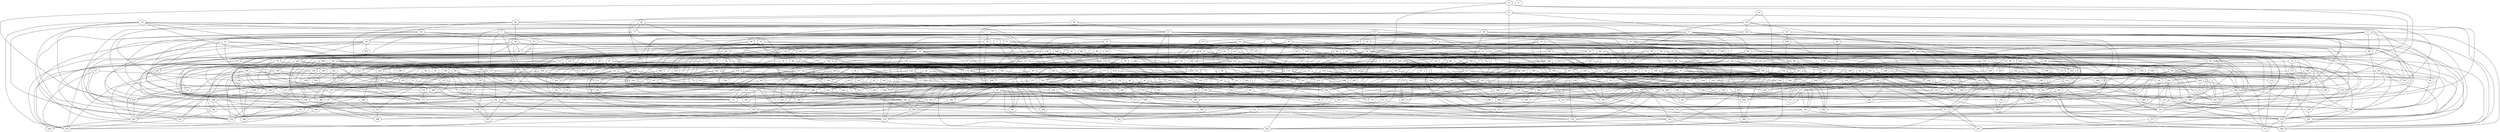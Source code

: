 strict graph "gnp_random_graph(400,0.015)" {
0;
1;
2;
3;
4;
5;
6;
7;
8;
9;
10;
11;
12;
13;
14;
15;
16;
17;
18;
19;
20;
21;
22;
23;
24;
25;
26;
27;
28;
29;
30;
31;
32;
33;
34;
35;
36;
37;
38;
39;
40;
41;
42;
43;
44;
45;
46;
47;
48;
49;
50;
51;
52;
53;
54;
55;
56;
57;
58;
59;
60;
61;
62;
63;
64;
65;
66;
67;
68;
69;
70;
71;
72;
73;
74;
75;
76;
77;
78;
79;
80;
81;
82;
83;
84;
85;
86;
87;
88;
89;
90;
91;
92;
93;
94;
95;
96;
97;
98;
99;
100;
101;
102;
103;
104;
105;
106;
107;
108;
109;
110;
111;
112;
113;
114;
115;
116;
117;
118;
119;
120;
121;
122;
123;
124;
125;
126;
127;
128;
129;
130;
131;
132;
133;
134;
135;
136;
137;
138;
139;
140;
141;
142;
143;
144;
145;
146;
147;
148;
149;
150;
151;
152;
153;
154;
155;
156;
157;
158;
159;
160;
161;
162;
163;
164;
165;
166;
167;
168;
169;
170;
171;
172;
173;
174;
175;
176;
177;
178;
179;
180;
181;
182;
183;
184;
185;
186;
187;
188;
189;
190;
191;
192;
193;
194;
195;
196;
197;
198;
199;
200;
201;
202;
203;
204;
205;
206;
207;
208;
209;
210;
211;
212;
213;
214;
215;
216;
217;
218;
219;
220;
221;
222;
223;
224;
225;
226;
227;
228;
229;
230;
231;
232;
233;
234;
235;
236;
237;
238;
239;
240;
241;
242;
243;
244;
245;
246;
247;
248;
249;
250;
251;
252;
253;
254;
255;
256;
257;
258;
259;
260;
261;
262;
263;
264;
265;
266;
267;
268;
269;
270;
271;
272;
273;
274;
275;
276;
277;
278;
279;
280;
281;
282;
283;
284;
285;
286;
287;
288;
289;
290;
291;
292;
293;
294;
295;
296;
297;
298;
299;
300;
301;
302;
303;
304;
305;
306;
307;
308;
309;
310;
311;
312;
313;
314;
315;
316;
317;
318;
319;
320;
321;
322;
323;
324;
325;
326;
327;
328;
329;
330;
331;
332;
333;
334;
335;
336;
337;
338;
339;
340;
341;
342;
343;
344;
345;
346;
347;
348;
349;
350;
351;
352;
353;
354;
355;
356;
357;
358;
359;
360;
361;
362;
363;
364;
365;
366;
367;
368;
369;
370;
371;
372;
373;
374;
375;
376;
377;
378;
379;
380;
381;
382;
383;
384;
385;
386;
387;
388;
389;
390;
391;
392;
393;
394;
395;
396;
397;
398;
399;
0 -- 217  [is_available=True, prob="0.967030061882"];
0 -- 2  [is_available=True, prob="0.0803613013026"];
0 -- 282  [is_available=True, prob="0.79166725229"];
0 -- 86  [is_available=True, prob="1.0"];
1 -- 130  [is_available=True, prob="0.595012661537"];
1 -- 36  [is_available=True, prob="0.053508292487"];
1 -- 298  [is_available=True, prob="0.0903400137528"];
1 -- 75  [is_available=True, prob="0.161356289784"];
1 -- 332  [is_available=True, prob="1.0"];
1 -- 47  [is_available=True, prob="0.33714622471"];
1 -- 338  [is_available=True, prob="0.519293531534"];
1 -- 19  [is_available=True, prob="0.731380607862"];
2 -- 264  [is_available=True, prob="0.392605121445"];
2 -- 297  [is_available=True, prob="1.0"];
2 -- 268  [is_available=True, prob="0.0162882339223"];
2 -- 368  [is_available=True, prob="0.138907581662"];
2 -- 343  [is_available=True, prob="0.355478777332"];
2 -- 280  [is_available=True, prob="0.282178167384"];
2 -- 187  [is_available=True, prob="0.019939247821"];
3 -- 208  [is_available=True, prob="1.0"];
3 -- 276  [is_available=True, prob="0.437952287376"];
3 -- 52  [is_available=True, prob="0.612445625426"];
3 -- 30  [is_available=True, prob="0.302996824281"];
3 -- 375  [is_available=True, prob="0.0500805850508"];
4 -- 37  [is_available=True, prob="0.334946992791"];
4 -- 360  [is_available=True, prob="0.23629210498"];
4 -- 137  [is_available=True, prob="0.933432244473"];
4 -- 365  [is_available=True, prob="1.0"];
4 -- 86  [is_available=True, prob="0.492179590533"];
4 -- 188  [is_available=True, prob="1.0"];
4 -- 351  [is_available=True, prob="1.0"];
5 -- 368  [is_available=True, prob="0.726133899603"];
5 -- 117  [is_available=True, prob="0.236990791919"];
5 -- 246  [is_available=True, prob="1.0"];
5 -- 221  [is_available=True, prob="0.860789800314"];
7 -- 267  [is_available=True, prob="0.584594081515"];
7 -- 139  [is_available=True, prob="0.954866689554"];
7 -- 132  [is_available=True, prob="0.963190225639"];
7 -- 133  [is_available=True, prob="1.0"];
7 -- 310  [is_available=True, prob="1.0"];
8 -- 321  [is_available=True, prob="1.0"];
8 -- 329  [is_available=True, prob="0.403137677831"];
8 -- 364  [is_available=True, prob="0.249216622506"];
8 -- 205  [is_available=True, prob="0.641481803174"];
8 -- 174  [is_available=True, prob="0.855827822582"];
8 -- 374  [is_available=True, prob="0.949105009892"];
8 -- 380  [is_available=True, prob="1.0"];
8 -- 220  [is_available=True, prob="0.476778298588"];
8 -- 317  [is_available=True, prob="0.0479487857932"];
9 -- 290  [is_available=True, prob="1.0"];
9 -- 105  [is_available=True, prob="0.561422740132"];
9 -- 394  [is_available=True, prob="0.515144797138"];
9 -- 396  [is_available=True, prob="0.541411305115"];
9 -- 143  [is_available=True, prob="0.562775948161"];
9 -- 274  [is_available=True, prob="1.0"];
9 -- 309  [is_available=True, prob="0.12045577802"];
9 -- 280  [is_available=True, prob="0.918757113725"];
10 -- 56  [is_available=True, prob="1.0"];
10 -- 264  [is_available=True, prob="0.118352360648"];
10 -- 363  [is_available=True, prob="0.138813949552"];
10 -- 141  [is_available=True, prob="0.274233283217"];
10 -- 375  [is_available=True, prob="0.300186747811"];
11 -- 323  [is_available=True, prob="0.70484317501"];
11 -- 198  [is_available=True, prob="0.736178801108"];
11 -- 74  [is_available=True, prob="0.281229786285"];
11 -- 399  [is_available=True, prob="0.6201987281"];
11 -- 387  [is_available=True, prob="1.0"];
11 -- 89  [is_available=True, prob="0.117088202396"];
12 -- 128  [is_available=True, prob="0.497225729062"];
12 -- 368  [is_available=True, prob="1.0"];
12 -- 282  [is_available=True, prob="0.348618159886"];
12 -- 27  [is_available=True, prob="0.250493607305"];
12 -- 298  [is_available=True, prob="0.170575012316"];
13 -- 226  [is_available=True, prob="0.798250404966"];
13 -- 264  [is_available=True, prob="0.155443637103"];
13 -- 138  [is_available=True, prob="0.503022130458"];
13 -- 290  [is_available=True, prob="0.677452783891"];
13 -- 20  [is_available=True, prob="0.728184479956"];
13 -- 282  [is_available=True, prob="0.39892363818"];
13 -- 59  [is_available=True, prob="0.183760531594"];
13 -- 156  [is_available=True, prob="1.0"];
13 -- 394  [is_available=True, prob="0.618127695848"];
13 -- 94  [is_available=True, prob="0.54657513567"];
14 -- 281  [is_available=True, prob="0.415858910704"];
14 -- 171  [is_available=True, prob="1.0"];
14 -- 173  [is_available=True, prob="0.0841090229878"];
14 -- 181  [is_available=True, prob="0.648672296067"];
15 -- 357  [is_available=True, prob="0.456481295629"];
15 -- 195  [is_available=True, prob="1.0"];
15 -- 308  [is_available=True, prob="0.311918272193"];
15 -- 333  [is_available=True, prob="1.0"];
15 -- 311  [is_available=True, prob="0.313214581189"];
16 -- 224  [is_available=True, prob="0.786554790291"];
16 -- 361  [is_available=True, prob="0.0156826990604"];
16 -- 259  [is_available=True, prob="1.0"];
16 -- 29  [is_available=True, prob="1.0"];
16 -- 143  [is_available=True, prob="1.0"];
17 -- 320  [is_available=True, prob="0.0978127820665"];
17 -- 169  [is_available=True, prob="0.751208291805"];
17 -- 271  [is_available=True, prob="0.013771404276"];
17 -- 312  [is_available=True, prob="0.0264459925247"];
17 -- 213  [is_available=True, prob="1.0"];
17 -- 88  [is_available=True, prob="0.68720887335"];
18 -- 291  [is_available=True, prob="0.660616721791"];
18 -- 389  [is_available=True, prob="0.0798568848619"];
18 -- 43  [is_available=True, prob="1.0"];
18 -- 205  [is_available=True, prob="0.0274314947204"];
18 -- 84  [is_available=True, prob="1.0"];
18 -- 29  [is_available=True, prob="0.0883788313384"];
19 -- 112  [is_available=True, prob="0.975308758234"];
19 -- 178  [is_available=True, prob="0.417394696658"];
19 -- 247  [is_available=True, prob="0.110720154853"];
19 -- 153  [is_available=True, prob="0.945647302212"];
19 -- 348  [is_available=True, prob="0.355005109033"];
19 -- 157  [is_available=True, prob="0.0813467343689"];
19 -- 126  [is_available=True, prob="0.290689743483"];
20 -- 293  [is_available=True, prob="0.877657263615"];
20 -- 290  [is_available=True, prob="0.201076809539"];
20 -- 147  [is_available=True, prob="0.261166564594"];
20 -- 191  [is_available=True, prob="0.409594803153"];
21 -- 248  [is_available=True, prob="0.0849220385802"];
21 -- 335  [is_available=True, prob="1.0"];
21 -- 279  [is_available=True, prob="0.558366462532"];
21 -- 47  [is_available=True, prob="0.358154790803"];
22 -- 256  [is_available=True, prob="0.366714694064"];
22 -- 49  [is_available=True, prob="0.387340888718"];
22 -- 170  [is_available=True, prob="0.209450174278"];
22 -- 341  [is_available=True, prob="0.220804117712"];
23 -- 352  [is_available=True, prob="0.878849777833"];
23 -- 325  [is_available=True, prob="0.732694061418"];
23 -- 391  [is_available=True, prob="0.800644787095"];
23 -- 203  [is_available=True, prob="0.0635197856773"];
23 -- 78  [is_available=True, prob="0.842749515"];
23 -- 50  [is_available=True, prob="0.404763540938"];
23 -- 311  [is_available=True, prob="0.0134940347399"];
23 -- 221  [is_available=True, prob="0.172845039059"];
24 -- 144  [is_available=True, prob="1.0"];
24 -- 106  [is_available=True, prob="0.187673134969"];
24 -- 251  [is_available=True, prob="0.597630028049"];
24 -- 285  [is_available=True, prob="0.206703470662"];
24 -- 399  [is_available=True, prob="1.0"];
25 -- 229  [is_available=True, prob="0.462700097654"];
25 -- 169  [is_available=True, prob="0.519224503265"];
25 -- 275  [is_available=True, prob="0.912044062146"];
25 -- 311  [is_available=True, prob="0.536159038763"];
25 -- 156  [is_available=True, prob="0.668081730179"];
25 -- 221  [is_available=True, prob="0.78499697633"];
26 -- 114  [is_available=True, prob="0.428452801024"];
26 -- 388  [is_available=True, prob="0.469528955197"];
26 -- 61  [is_available=True, prob="0.450157094007"];
26 -- 367  [is_available=True, prob="1.0"];
27 -- 142  [is_available=True, prob="0.139289154581"];
27 -- 343  [is_available=True, prob="0.272658762747"];
27 -- 280  [is_available=True, prob="0.957362501079"];
27 -- 90  [is_available=True, prob="0.659599951296"];
27 -- 28  [is_available=True, prob="0.193055192051"];
28 -- 393  [is_available=True, prob="0.191672859652"];
28 -- 76  [is_available=True, prob="1.0"];
28 -- 61  [is_available=True, prob="0.109038111942"];
28 -- 55  [is_available=True, prob="0.263558892278"];
28 -- 59  [is_available=True, prob="0.428463525964"];
28 -- 221  [is_available=True, prob="0.629207448068"];
29 -- 160  [is_available=True, prob="0.113835130802"];
29 -- 257  [is_available=True, prob="0.671514933066"];
29 -- 387  [is_available=True, prob="1.0"];
29 -- 134  [is_available=True, prob="1.0"];
29 -- 328  [is_available=True, prob="0.056419078729"];
29 -- 234  [is_available=True, prob="0.69705423248"];
29 -- 333  [is_available=True, prob="0.0931424624096"];
29 -- 335  [is_available=True, prob="0.160587150974"];
29 -- 155  [is_available=True, prob="0.704158157816"];
30 -- 41  [is_available=True, prob="1.0"];
30 -- 138  [is_available=True, prob="0.109840382394"];
30 -- 304  [is_available=True, prob="0.290778224505"];
30 -- 248  [is_available=True, prob="0.80228817495"];
30 -- 373  [is_available=True, prob="0.190384612074"];
30 -- 118  [is_available=True, prob="0.00271593587589"];
30 -- 183  [is_available=True, prob="0.0382299619605"];
30 -- 184  [is_available=True, prob="0.312241887011"];
30 -- 252  [is_available=True, prob="0.789247425172"];
31 -- 65  [is_available=True, prob="0.0490591187174"];
31 -- 228  [is_available=True, prob="1.0"];
31 -- 302  [is_available=True, prob="0.0911524711532"];
31 -- 338  [is_available=True, prob="0.582624486324"];
31 -- 282  [is_available=True, prob="0.771659920657"];
31 -- 190  [is_available=True, prob="0.223729899595"];
32 -- 115  [is_available=True, prob="0.21709980164"];
32 -- 172  [is_available=True, prob="0.245430791293"];
32 -- 395  [is_available=True, prob="0.58073982004"];
33 -- 160  [is_available=True, prob="0.688635410405"];
33 -- 121  [is_available=True, prob="0.119445367498"];
33 -- 66  [is_available=True, prob="1.0"];
33 -- 218  [is_available=True, prob="1.0"];
33 -- 161  [is_available=True, prob="0.49666320062"];
34 -- 144  [is_available=True, prob="0.351932937831"];
34 -- 348  [is_available=True, prob="0.855771887537"];
34 -- 77  [is_available=True, prob="0.217105546598"];
34 -- 351  [is_available=True, prob="0.84293688625"];
35 -- 201  [is_available=True, prob="0.728760574706"];
35 -- 170  [is_available=True, prob="0.588571833245"];
35 -- 283  [is_available=True, prob="0.144536483856"];
35 -- 334  [is_available=True, prob="0.0697221218811"];
36 -- 292  [is_available=True, prob="0.69593501962"];
36 -- 193  [is_available=True, prob="0.78725545105"];
36 -- 303  [is_available=True, prob="0.36677317239"];
36 -- 370  [is_available=True, prob="1.0"];
36 -- 214  [is_available=True, prob="0.966187935549"];
36 -- 189  [is_available=True, prob="0.0253969237382"];
36 -- 286  [is_available=True, prob="1.0"];
37 -- 257  [is_available=True, prob="0.0511139647427"];
37 -- 316  [is_available=True, prob="1.0"];
37 -- 241  [is_available=True, prob="0.168925859601"];
37 -- 114  [is_available=True, prob="0.679183060225"];
37 -- 243  [is_available=True, prob="0.0662230381917"];
37 -- 55  [is_available=True, prob="0.94152140625"];
37 -- 124  [is_available=True, prob="1.0"];
38 -- 140  [is_available=True, prob="0.936838056681"];
38 -- 286  [is_available=True, prob="1.0"];
38 -- 278  [is_available=True, prob="0.563686374104"];
38 -- 373  [is_available=True, prob="0.638886785891"];
39 -- 288  [is_available=True, prob="1.0"];
39 -- 130  [is_available=True, prob="1.0"];
39 -- 230  [is_available=True, prob="0.0198617243673"];
39 -- 134  [is_available=True, prob="0.589551135955"];
39 -- 71  [is_available=True, prob="0.455003582039"];
39 -- 168  [is_available=True, prob="1.0"];
39 -- 265  [is_available=True, prob="0.0545107690688"];
39 -- 44  [is_available=True, prob="1.0"];
39 -- 150  [is_available=True, prob="0.927905568356"];
39 -- 332  [is_available=True, prob="0.252233071775"];
39 -- 125  [is_available=True, prob="0.45539271484"];
39 -- 286  [is_available=True, prob="0.968399864751"];
39 -- 383  [is_available=True, prob="0.841327372065"];
40 -- 370  [is_available=True, prob="0.90934508698"];
40 -- 263  [is_available=True, prob="0.198221022155"];
41 -- 228  [is_available=True, prob="1.0"];
41 -- 133  [is_available=True, prob="1.0"];
41 -- 270  [is_available=True, prob="0.599502707452"];
41 -- 370  [is_available=True, prob="0.933886383967"];
41 -- 53  [is_available=True, prob="0.222780798165"];
41 -- 218  [is_available=True, prob="0.914517203067"];
41 -- 283  [is_available=True, prob="0.983501670624"];
42 -- 348  [is_available=True, prob="1.0"];
42 -- 351  [is_available=True, prob="0.073148175991"];
43 -- 227  [is_available=True, prob="0.064328996695"];
43 -- 232  [is_available=True, prob="1.0"];
43 -- 78  [is_available=True, prob="1.0"];
43 -- 174  [is_available=True, prob="0.0864896445725"];
43 -- 337  [is_available=True, prob="0.224984370986"];
43 -- 244  [is_available=True, prob="0.881589635888"];
43 -- 117  [is_available=True, prob="1.0"];
44 -- 288  [is_available=True, prob="0.677794435236"];
44 -- 387  [is_available=True, prob="0.486101641286"];
44 -- 231  [is_available=True, prob="1.0"];
44 -- 174  [is_available=True, prob="0.772183498923"];
44 -- 180  [is_available=True, prob="0.480513140661"];
44 -- 377  [is_available=True, prob="0.35572088817"];
45 -- 68  [is_available=True, prob="1.0"];
45 -- 164  [is_available=True, prob="1.0"];
45 -- 74  [is_available=True, prob="0.507012422185"];
45 -- 370  [is_available=True, prob="0.466666168902"];
45 -- 180  [is_available=True, prob="0.338897884361"];
45 -- 345  [is_available=True, prob="0.972813912975"];
45 -- 132  [is_available=True, prob="0.504473837736"];
45 -- 186  [is_available=True, prob="0.744290608255"];
45 -- 92  [is_available=True, prob="0.920421302633"];
46 -- 193  [is_available=True, prob="0.398965126135"];
46 -- 82  [is_available=True, prob="1.0"];
46 -- 315  [is_available=True, prob="0.855129382902"];
46 -- 52  [is_available=True, prob="0.801409347694"];
46 -- 374  [is_available=True, prob="1.0"];
47 -- 97  [is_available=True, prob="0.78306656012"];
47 -- 168  [is_available=True, prob="0.299035412492"];
47 -- 49  [is_available=True, prob="1.0"];
47 -- 123  [is_available=True, prob="0.755464620653"];
47 -- 127  [is_available=True, prob="0.502505962366"];
48 -- 160  [is_available=True, prob="0.272526879213"];
48 -- 131  [is_available=True, prob="1.0"];
48 -- 364  [is_available=True, prob="0.559154326323"];
48 -- 84  [is_available=True, prob="0.339541936638"];
48 -- 117  [is_available=True, prob="1.0"];
48 -- 313  [is_available=True, prob="0.975939537577"];
48 -- 63  [is_available=True, prob="1.0"];
48 -- 53  [is_available=True, prob="0.873095217639"];
49 -- 343  [is_available=True, prob="1.0"];
50 -- 352  [is_available=True, prob="0.502613852319"];
50 -- 135  [is_available=True, prob="0.816262634933"];
50 -- 329  [is_available=True, prob="0.196422338461"];
50 -- 57  [is_available=True, prob="0.0289745989686"];
50 -- 254  [is_available=True, prob="1.0"];
51 -- 217  [is_available=True, prob="0.210964148496"];
51 -- 297  [is_available=True, prob="0.779869820916"];
52 -- 322  [is_available=True, prob="0.227692895354"];
52 -- 99  [is_available=True, prob="0.346942927168"];
52 -- 179  [is_available=True, prob="1.0"];
52 -- 269  [is_available=True, prob="0.591768608732"];
52 -- 338  [is_available=True, prob="1.0"];
52 -- 214  [is_available=True, prob="0.595355442052"];
52 -- 346  [is_available=True, prob="0.721975612257"];
53 -- 202  [is_available=True, prob="0.559498064576"];
53 -- 215  [is_available=True, prob="1.0"];
53 -- 282  [is_available=True, prob="1.0"];
53 -- 253  [is_available=True, prob="0.593873640744"];
54 -- 329  [is_available=True, prob="1.0"];
54 -- 210  [is_available=True, prob="0.181511601974"];
54 -- 278  [is_available=True, prob="1.0"];
54 -- 230  [is_available=True, prob="0.183513617435"];
55 -- 107  [is_available=True, prob="0.282158999052"];
55 -- 301  [is_available=True, prob="0.907406467577"];
55 -- 367  [is_available=True, prob="1.0"];
55 -- 338  [is_available=True, prob="0.38612970102"];
55 -- 223  [is_available=True, prob="0.261451016086"];
56 -- 289  [is_available=True, prob="0.440826477381"];
56 -- 222  [is_available=True, prob="0.226185865898"];
56 -- 394  [is_available=True, prob="0.936558429787"];
56 -- 344  [is_available=True, prob="0.540863115045"];
56 -- 189  [is_available=True, prob="0.783232966307"];
56 -- 350  [is_available=True, prob="0.423427491294"];
57 -- 288  [is_available=True, prob="0.635471995431"];
57 -- 205  [is_available=True, prob="1.0"];
57 -- 270  [is_available=True, prob="0.478414262729"];
57 -- 83  [is_available=True, prob="0.661285361376"];
57 -- 86  [is_available=True, prob="1.0"];
58 -- 105  [is_available=True, prob="0.5677519669"];
59 -- 98  [is_available=True, prob="0.679843799189"];
59 -- 145  [is_available=True, prob="0.384118233156"];
59 -- 296  [is_available=True, prob="0.538089412025"];
59 -- 380  [is_available=True, prob="0.343366542268"];
59 -- 81  [is_available=True, prob="1.0"];
59 -- 210  [is_available=True, prob="0.552517506747"];
59 -- 307  [is_available=True, prob="0.167124536007"];
59 -- 250  [is_available=True, prob="0.961341418901"];
60 -- 195  [is_available=True, prob="1.0"];
60 -- 135  [is_available=True, prob="0.508104591904"];
60 -- 203  [is_available=True, prob="1.0"];
60 -- 300  [is_available=True, prob="0.69669159469"];
60 -- 78  [is_available=True, prob="0.709647437873"];
60 -- 371  [is_available=True, prob="0.911254829764"];
60 -- 71  [is_available=True, prob="0.659610999073"];
61 -- 384  [is_available=True, prob="0.715205452687"];
61 -- 357  [is_available=True, prob="0.756191345183"];
61 -- 71  [is_available=True, prob="1.0"];
61 -- 74  [is_available=True, prob="1.0"];
61 -- 243  [is_available=True, prob="0.351856812629"];
61 -- 246  [is_available=True, prob="0.865856420477"];
61 -- 219  [is_available=True, prob="0.413650642349"];
61 -- 156  [is_available=True, prob="0.426551358901"];
61 -- 317  [is_available=True, prob="0.838238076577"];
62 -- 393  [is_available=True, prob="0.308467368622"];
62 -- 332  [is_available=True, prob="0.988560752196"];
62 -- 205  [is_available=True, prob="0.188444425572"];
62 -- 302  [is_available=True, prob="1.0"];
62 -- 304  [is_available=True, prob="0.156333135518"];
62 -- 92  [is_available=True, prob="0.176942518938"];
63 -- 167  [is_available=True, prob="1.0"];
63 -- 72  [is_available=True, prob="1.0"];
63 -- 235  [is_available=True, prob="1.0"];
63 -- 268  [is_available=True, prob="0.915156036685"];
63 -- 81  [is_available=True, prob="0.839507833648"];
63 -- 118  [is_available=True, prob="0.250276584197"];
63 -- 151  [is_available=True, prob="0.955439908219"];
64 -- 103  [is_available=True, prob="0.637484268744"];
64 -- 273  [is_available=True, prob="1.0"];
64 -- 339  [is_available=True, prob="0.0345954609015"];
64 -- 309  [is_available=True, prob="0.469766190926"];
64 -- 119  [is_available=True, prob="0.345767164942"];
64 -- 376  [is_available=True, prob="0.436676664599"];
64 -- 187  [is_available=True, prob="0.22283804277"];
65 -- 70  [is_available=True, prob="0.0467493030602"];
65 -- 358  [is_available=True, prob="0.276441216336"];
65 -- 392  [is_available=True, prob="0.806234055957"];
65 -- 344  [is_available=True, prob="0.0849213923517"];
65 -- 249  [is_available=True, prob="1.0"];
65 -- 155  [is_available=True, prob="0.994973491456"];
66 -- 163  [is_available=True, prob="1.0"];
66 -- 229  [is_available=True, prob="0.894640230018"];
66 -- 172  [is_available=True, prob="1.0"];
66 -- 173  [is_available=True, prob="0.955521337825"];
66 -- 282  [is_available=True, prob="0.621390726208"];
67 -- 250  [is_available=True, prob="1.0"];
67 -- 123  [is_available=True, prob="1.0"];
67 -- 324  [is_available=True, prob="0.568798774316"];
68 -- 209  [is_available=True, prob="0.803254023077"];
68 -- 330  [is_available=True, prob="0.871367297367"];
68 -- 150  [is_available=True, prob="0.317726756246"];
68 -- 174  [is_available=True, prob="0.164679785742"];
69 -- 162  [is_available=True, prob="0.519384316368"];
69 -- 391  [is_available=True, prob="0.412597181713"];
69 -- 137  [is_available=True, prob="0.899649599103"];
69 -- 336  [is_available=True, prob="0.867362558086"];
69 -- 339  [is_available=True, prob="0.189405332029"];
69 -- 84  [is_available=True, prob="0.849761202152"];
70 -- 277  [is_available=True, prob="0.793965851695"];
71 -- 190  [is_available=True, prob="0.631507002263"];
72 -- 104  [is_available=True, prob="0.875902614402"];
72 -- 127  [is_available=True, prob="0.933660020074"];
73 -- 376  [is_available=True, prob="0.798030913201"];
73 -- 201  [is_available=True, prob="0.165955937983"];
73 -- 321  [is_available=True, prob="0.365370308472"];
73 -- 287  [is_available=True, prob="0.760863616676"];
74 -- 166  [is_available=True, prob="0.471792959082"];
74 -- 175  [is_available=True, prob="0.562924741032"];
74 -- 379  [is_available=True, prob="1.0"];
75 -- 304  [is_available=True, prob="0.605326835958"];
75 -- 379  [is_available=True, prob="0.264763634767"];
75 -- 230  [is_available=True, prob="1.0"];
76 -- 226  [is_available=True, prob="0.978627873889"];
76 -- 331  [is_available=True, prob="0.876360780341"];
76 -- 336  [is_available=True, prob="1.0"];
76 -- 242  [is_available=True, prob="0.110990193057"];
76 -- 83  [is_available=True, prob="0.494840281566"];
76 -- 186  [is_available=True, prob="1.0"];
77 -- 352  [is_available=True, prob="1.0"];
77 -- 164  [is_available=True, prob="1.0"];
77 -- 314  [is_available=True, prob="0.0259962311678"];
77 -- 190  [is_available=True, prob="0.514201729421"];
78 -- 229  [is_available=True, prob="1.0"];
78 -- 269  [is_available=True, prob="0.738171228823"];
78 -- 82  [is_available=True, prob="0.565291327574"];
78 -- 214  [is_available=True, prob="0.0371789161067"];
79 -- 99  [is_available=True, prob="0.745613386805"];
79 -- 132  [is_available=True, prob="0.80178379598"];
79 -- 238  [is_available=True, prob="1.0"];
79 -- 178  [is_available=True, prob="0.970003141271"];
79 -- 387  [is_available=True, prob="0.473788727567"];
79 -- 316  [is_available=True, prob="1.0"];
79 -- 159  [is_available=True, prob="0.82027500754"];
80 -- 81  [is_available=True, prob="1.0"];
80 -- 194  [is_available=True, prob="0.975699036646"];
80 -- 214  [is_available=True, prob="0.190882414934"];
81 -- 294  [is_available=True, prob="1.0"];
81 -- 85  [is_available=True, prob="0.723503943477"];
81 -- 374  [is_available=True, prob="0.769233207764"];
81 -- 249  [is_available=True, prob="1.0"];
81 -- 346  [is_available=True, prob="0.112344420885"];
82 -- 385  [is_available=True, prob="0.436510488462"];
82 -- 291  [is_available=True, prob="0.604863207936"];
82 -- 202  [is_available=True, prob="0.683468346477"];
82 -- 369  [is_available=True, prob="0.863143953924"];
82 -- 119  [is_available=True, prob="1.0"];
82 -- 253  [is_available=True, prob="0.553272728491"];
82 -- 255  [is_available=True, prob="0.215923585121"];
83 -- 90  [is_available=True, prob="0.295962820115"];
83 -- 391  [is_available=True, prob="0.195477422361"];
84 -- 260  [is_available=True, prob="0.000193377756359"];
84 -- 295  [is_available=True, prob="0.508107355737"];
84 -- 105  [is_available=True, prob="1.0"];
84 -- 268  [is_available=True, prob="0.720102504284"];
84 -- 345  [is_available=True, prob="0.149221907502"];
85 -- 347  [is_available=True, prob="0.725712585232"];
85 -- 177  [is_available=True, prob="0.759416287188"];
85 -- 296  [is_available=True, prob="1.0"];
85 -- 303  [is_available=True, prob="0.973812008981"];
85 -- 342  [is_available=True, prob="0.742279704572"];
85 -- 251  [is_available=True, prob="0.998919366711"];
85 -- 316  [is_available=True, prob="0.17022011479"];
86 -- 293  [is_available=True, prob="0.991537677061"];
86 -- 394  [is_available=True, prob="0.640387980824"];
86 -- 332  [is_available=True, prob="0.79377543865"];
86 -- 239  [is_available=True, prob="0.753142328416"];
87 -- 328  [is_available=True, prob="1.0"];
87 -- 397  [is_available=True, prob="0.137469199478"];
88 -- 381  [is_available=True, prob="0.751787458976"];
88 -- 157  [is_available=True, prob="0.0795698658827"];
88 -- 221  [is_available=True, prob="0.892268840098"];
89 -- 369  [is_available=True, prob="1.0"];
89 -- 125  [is_available=True, prob="0.13007133114"];
90 -- 132  [is_available=True, prob="0.366200151094"];
90 -- 331  [is_available=True, prob="0.549491741841"];
90 -- 237  [is_available=True, prob="1.0"];
90 -- 337  [is_available=True, prob="0.0127016868582"];
90 -- 218  [is_available=True, prob="0.289521192928"];
90 -- 283  [is_available=True, prob="1.0"];
91 -- 179  [is_available=True, prob="1.0"];
91 -- 222  [is_available=True, prob="0.0234229261309"];
92 -- 291  [is_available=True, prob="0.795865069473"];
93 -- 293  [is_available=True, prob="1.0"];
93 -- 110  [is_available=True, prob="0.685726476185"];
94 -- 262  [is_available=True, prob="0.117087745516"];
94 -- 370  [is_available=True, prob="0.9743481771"];
94 -- 183  [is_available=True, prob="0.258664242495"];
94 -- 155  [is_available=True, prob="1.0"];
94 -- 125  [is_available=True, prob="1.0"];
95 -- 387  [is_available=True, prob="0.398488654589"];
95 -- 230  [is_available=True, prob="1.0"];
95 -- 351  [is_available=True, prob="1.0"];
96 -- 176  [is_available=True, prob="0.101863482798"];
96 -- 296  [is_available=True, prob="0.041437124052"];
96 -- 338  [is_available=True, prob="0.603563214458"];
96 -- 189  [is_available=True, prob="0.528515977104"];
97 -- 284  [is_available=True, prob="0.208619197526"];
98 -- 265  [is_available=True, prob="0.76081414114"];
98 -- 247  [is_available=True, prob="0.419698604375"];
99 -- 194  [is_available=True, prob="0.779174881034"];
99 -- 279  [is_available=True, prob="1.0"];
99 -- 205  [is_available=True, prob="0.327160896602"];
99 -- 343  [is_available=True, prob="0.368054111639"];
100 -- 297  [is_available=True, prob="0.015457645251"];
100 -- 379  [is_available=True, prob="0.969859576391"];
100 -- 357  [is_available=True, prob="1.0"];
100 -- 102  [is_available=True, prob="0.378842199184"];
100 -- 375  [is_available=True, prob="1.0"];
101 -- 128  [is_available=True, prob="0.407474321804"];
101 -- 105  [is_available=True, prob="0.320447474529"];
101 -- 187  [is_available=True, prob="0.120453662809"];
101 -- 353  [is_available=True, prob="1.0"];
101 -- 305  [is_available=True, prob="0.633340841861"];
102 -- 193  [is_available=True, prob="0.652410251825"];
102 -- 186  [is_available=True, prob="1.0"];
103 -- 203  [is_available=True, prob="1.0"];
103 -- 137  [is_available=True, prob="0.993140868014"];
103 -- 171  [is_available=True, prob="1.0"];
103 -- 274  [is_available=True, prob="0.15876603009"];
103 -- 117  [is_available=True, prob="0.0967676569794"];
104 -- 250  [is_available=True, prob="0.252884689266"];
104 -- 259  [is_available=True, prob="1.0"];
104 -- 390  [is_available=True, prob="0.477846941637"];
105 -- 332  [is_available=True, prob="1.0"];
105 -- 351  [is_available=True, prob="0.35702454822"];
106 -- 210  [is_available=True, prob="1.0"];
106 -- 124  [is_available=True, prob="1.0"];
106 -- 381  [is_available=True, prob="0.761163026021"];
107 -- 224  [is_available=True, prob="1.0"];
107 -- 196  [is_available=True, prob="1.0"];
107 -- 180  [is_available=True, prob="0.852378918095"];
107 -- 366  [is_available=True, prob="0.763517178735"];
108 -- 226  [is_available=True, prob="1.0"];
108 -- 324  [is_available=True, prob="0.186856693855"];
108 -- 326  [is_available=True, prob="0.838815573177"];
108 -- 332  [is_available=True, prob="1.0"];
108 -- 258  [is_available=True, prob="0.090837131732"];
108 -- 374  [is_available=True, prob="0.936312675531"];
109 -- 289  [is_available=True, prob="0.90809156484"];
109 -- 197  [is_available=True, prob="0.687967187912"];
109 -- 297  [is_available=True, prob="0.0768987418692"];
109 -- 138  [is_available=True, prob="0.654687973319"];
109 -- 177  [is_available=True, prob="1.0"];
109 -- 330  [is_available=True, prob="1.0"];
110 -- 391  [is_available=True, prob="1.0"];
110 -- 142  [is_available=True, prob="0.0584268581056"];
110 -- 367  [is_available=True, prob="0.709210619469"];
110 -- 338  [is_available=True, prob="0.538649154894"];
110 -- 371  [is_available=True, prob="1.0"];
110 -- 340  [is_available=True, prob="0.893720838529"];
110 -- 311  [is_available=True, prob="0.809497427915"];
110 -- 315  [is_available=True, prob="1.0"];
111 -- 233  [is_available=True, prob="0.574148340649"];
111 -- 388  [is_available=True, prob="0.360029637371"];
111 -- 132  [is_available=True, prob="0.14154422761"];
111 -- 361  [is_available=True, prob="1.0"];
111 -- 127  [is_available=True, prob="0.640679838008"];
112 -- 242  [is_available=True, prob="1.0"];
112 -- 365  [is_available=True, prob="0.126636982715"];
112 -- 374  [is_available=True, prob="0.583404697571"];
112 -- 386  [is_available=True, prob="0.635058067528"];
113 -- 355  [is_available=True, prob="0.959627545749"];
113 -- 362  [is_available=True, prob="0.215188009875"];
113 -- 210  [is_available=True, prob="0.742613199204"];
113 -- 155  [is_available=True, prob="1.0"];
113 -- 379  [is_available=True, prob="0.455521905466"];
113 -- 318  [is_available=True, prob="0.386207712161"];
114 -- 337  [is_available=True, prob="0.30663284551"];
114 -- 286  [is_available=True, prob="0.480188122746"];
114 -- 301  [is_available=True, prob="0.323992031831"];
115 -- 384  [is_available=True, prob="1.0"];
115 -- 354  [is_available=True, prob="0.860852259933"];
115 -- 395  [is_available=True, prob="1.0"];
116 -- 152  [is_available=True, prob="0.844295742492"];
116 -- 288  [is_available=True, prob="0.741316786017"];
116 -- 259  [is_available=True, prob="0.16529909745"];
116 -- 333  [is_available=True, prob="0.134305632463"];
116 -- 247  [is_available=True, prob="0.0268988089185"];
117 -- 208  [is_available=True, prob="0.0410111646378"];
117 -- 308  [is_available=True, prob="1.0"];
117 -- 340  [is_available=True, prob="0.310340054912"];
117 -- 223  [is_available=True, prob="0.699982760286"];
118 -- 231  [is_available=True, prob="0.0406856692426"];
118 -- 309  [is_available=True, prob="0.616735475934"];
119 -- 371  [is_available=True, prob="1.0"];
120 -- 145  [is_available=True, prob="0.212978064261"];
120 -- 317  [is_available=True, prob="0.880233977324"];
120 -- 253  [is_available=True, prob="0.62434795955"];
120 -- 225  [is_available=True, prob="0.2767374756"];
121 -- 178  [is_available=True, prob="0.968636316052"];
122 -- 288  [is_available=True, prob="1.0"];
122 -- 227  [is_available=True, prob="0.550907583938"];
122 -- 200  [is_available=True, prob="1.0"];
122 -- 375  [is_available=True, prob="0.427712617172"];
122 -- 204  [is_available=True, prob="0.945479240048"];
122 -- 291  [is_available=True, prob="0.890866778789"];
122 -- 213  [is_available=True, prob="0.142081217028"];
122 -- 183  [is_available=True, prob="1.0"];
122 -- 184  [is_available=True, prob="0.369822436886"];
123 -- 304  [is_available=True, prob="0.742695786557"];
123 -- 266  [is_available=True, prob="1.0"];
124 -- 176  [is_available=True, prob="0.134067863038"];
124 -- 224  [is_available=True, prob="1.0"];
124 -- 133  [is_available=True, prob="0.888404046614"];
125 -- 169  [is_available=True, prob="0.515433449513"];
125 -- 359  [is_available=True, prob="0.379278039834"];
125 -- 272  [is_available=True, prob="0.395903988519"];
125 -- 244  [is_available=True, prob="0.00901796651373"];
125 -- 220  [is_available=True, prob="0.1592854589"];
126 -- 318  [is_available=True, prob="0.416448851424"];
126 -- 174  [is_available=True, prob="0.33075605523"];
126 -- 207  [is_available=True, prob="0.366864391079"];
127 -- 260  [is_available=True, prob="0.291536541552"];
127 -- 398  [is_available=True, prob="0.352741098518"];
127 -- 210  [is_available=True, prob="1.0"];
127 -- 375  [is_available=True, prob="0.0499695454308"];
127 -- 383  [is_available=True, prob="0.818242672833"];
128 -- 298  [is_available=True, prob="0.0648717350849"];
128 -- 370  [is_available=True, prob="0.0571947084102"];
129 -- 382  [is_available=True, prob="1.0"];
129 -- 302  [is_available=True, prob="0.686754617233"];
130 -- 225  [is_available=True, prob="0.72001316697"];
130 -- 203  [is_available=True, prob="0.538548489924"];
130 -- 371  [is_available=True, prob="0.556803445202"];
130 -- 247  [is_available=True, prob="0.788269366638"];
130 -- 189  [is_available=True, prob="0.323105074034"];
131 -- 240  [is_available=True, prob="0.0165593732829"];
132 -- 354  [is_available=True, prob="0.92973497702"];
132 -- 147  [is_available=True, prob="0.572409313433"];
133 -- 328  [is_available=True, prob="1.0"];
133 -- 147  [is_available=True, prob="0.956815891016"];
133 -- 221  [is_available=True, prob="1.0"];
134 -- 289  [is_available=True, prob="0.489705472666"];
134 -- 334  [is_available=True, prob="0.314738080857"];
134 -- 372  [is_available=True, prob="0.254874780025"];
134 -- 341  [is_available=True, prob="1.0"];
134 -- 223  [is_available=True, prob="0.336405928781"];
135 -- 330  [is_available=True, prob="0.0646283245435"];
135 -- 213  [is_available=True, prob="0.571301318633"];
136 -- 275  [is_available=True, prob="1.0"];
136 -- 386  [is_available=True, prob="0.0196519067522"];
136 -- 163  [is_available=True, prob="0.119007449818"];
136 -- 172  [is_available=True, prob="0.422416038811"];
136 -- 149  [is_available=True, prob="1.0"];
137 -- 258  [is_available=True, prob="0.166204626747"];
137 -- 297  [is_available=True, prob="0.382116667825"];
137 -- 236  [is_available=True, prob="0.961138438033"];
137 -- 287  [is_available=True, prob="1.0"];
138 -- 192  [is_available=True, prob="0.13701233514"];
138 -- 359  [is_available=True, prob="0.0582409079594"];
138 -- 310  [is_available=True, prob="0.61547453898"];
138 -- 154  [is_available=True, prob="1.0"];
138 -- 251  [is_available=True, prob="1.0"];
138 -- 348  [is_available=True, prob="0.273111883128"];
138 -- 186  [is_available=True, prob="0.667171589232"];
139 -- 260  [is_available=True, prob="0.18778714954"];
139 -- 299  [is_available=True, prob="0.0357492078285"];
139 -- 271  [is_available=True, prob="1.0"];
139 -- 152  [is_available=True, prob="0.15044557762"];
139 -- 153  [is_available=True, prob="0.0771006469"];
139 -- 188  [is_available=True, prob="0.38341056894"];
139 -- 285  [is_available=True, prob="1.0"];
140 -- 334  [is_available=True, prob="0.390137398717"];
141 -- 332  [is_available=True, prob="1.0"];
141 -- 149  [is_available=True, prob="0.127919298918"];
141 -- 221  [is_available=True, prob="0.0838036634297"];
142 -- 164  [is_available=True, prob="0.156862672123"];
142 -- 362  [is_available=True, prob="1.0"];
142 -- 303  [is_available=True, prob="0.515769952561"];
142 -- 338  [is_available=True, prob="1.0"];
142 -- 180  [is_available=True, prob="0.97324695162"];
143 -- 315  [is_available=True, prob="1.0"];
143 -- 288  [is_available=True, prob="1.0"];
144 -- 320  [is_available=True, prob="0.294347349311"];
144 -- 254  [is_available=True, prob="1.0"];
144 -- 295  [is_available=True, prob="0.83918070221"];
145 -- 360  [is_available=True, prob="0.282072635448"];
145 -- 398  [is_available=True, prob="0.256484232155"];
145 -- 216  [is_available=True, prob="1.0"];
145 -- 277  [is_available=True, prob="0.665163557983"];
146 -- 376  [is_available=True, prob="0.773998476645"];
146 -- 390  [is_available=True, prob="0.185651932736"];
146 -- 191  [is_available=True, prob="1.0"];
147 -- 294  [is_available=True, prob="1.0"];
147 -- 327  [is_available=True, prob="0.810765790819"];
147 -- 318  [is_available=True, prob="0.527203448942"];
148 -- 242  [is_available=True, prob="0.870147141783"];
148 -- 291  [is_available=True, prob="0.203928938051"];
148 -- 301  [is_available=True, prob="1.0"];
149 -- 326  [is_available=True, prob="0.0203740912163"];
149 -- 394  [is_available=True, prob="0.76689098506"];
149 -- 397  [is_available=True, prob="0.972881596059"];
149 -- 181  [is_available=True, prob="0.698011322505"];
149 -- 187  [is_available=True, prob="0.243765736596"];
150 -- 385  [is_available=True, prob="0.800014149106"];
150 -- 233  [is_available=True, prob="0.359716510777"];
150 -- 241  [is_available=True, prob="1.0"];
150 -- 345  [is_available=True, prob="1.0"];
151 -- 264  [is_available=True, prob="0.682563181714"];
151 -- 336  [is_available=True, prob="1.0"];
151 -- 187  [is_available=True, prob="0.245509607713"];
151 -- 165  [is_available=True, prob="0.809111474227"];
152 -- 323  [is_available=True, prob="0.817571524272"];
152 -- 264  [is_available=True, prob="1.0"];
152 -- 211  [is_available=True, prob="0.412294818143"];
152 -- 374  [is_available=True, prob="1.0"];
152 -- 312  [is_available=True, prob="0.585933537277"];
152 -- 380  [is_available=True, prob="0.926881807032"];
152 -- 381  [is_available=True, prob="0.315659212443"];
152 -- 286  [is_available=True, prob="0.329367009841"];
153 -- 258  [is_available=True, prob="1.0"];
153 -- 326  [is_available=True, prob="0.907567824656"];
153 -- 167  [is_available=True, prob="0.580518094531"];
153 -- 226  [is_available=True, prob="0.686136389791"];
153 -- 155  [is_available=True, prob="1.0"];
154 -- 228  [is_available=True, prob="0.714974767958"];
154 -- 293  [is_available=True, prob="1.0"];
154 -- 304  [is_available=True, prob="1.0"];
154 -- 242  [is_available=True, prob="1.0"];
154 -- 243  [is_available=True, prob="1.0"];
155 -- 173  [is_available=True, prob="0.765647525678"];
155 -- 269  [is_available=True, prob="1.0"];
155 -- 306  [is_available=True, prob="0.241504698231"];
155 -- 280  [is_available=True, prob="0.21716451591"];
156 -- 378  [is_available=True, prob="0.277170410207"];
156 -- 238  [is_available=True, prob="0.972263557592"];
157 -- 262  [is_available=True, prob="0.180135119825"];
157 -- 173  [is_available=True, prob="0.475631679463"];
157 -- 174  [is_available=True, prob="0.84824809449"];
158 -- 376  [is_available=True, prob="0.814958665064"];
158 -- 211  [is_available=True, prob="1.0"];
158 -- 237  [is_available=True, prob="0.078279554305"];
158 -- 333  [is_available=True, prob="0.694217638135"];
159 -- 394  [is_available=True, prob="1.0"];
159 -- 355  [is_available=True, prob="0.0668863430837"];
159 -- 342  [is_available=True, prob="0.650816992828"];
159 -- 278  [is_available=True, prob="0.338145876331"];
160 -- 290  [is_available=True, prob="0.359264945858"];
160 -- 163  [is_available=True, prob="0.0139889855912"];
160 -- 230  [is_available=True, prob="0.586911099007"];
160 -- 264  [is_available=True, prob="0.997354750833"];
160 -- 309  [is_available=True, prob="1.0"];
160 -- 315  [is_available=True, prob="0.236422603792"];
161 -- 291  [is_available=True, prob="1.0"];
161 -- 268  [is_available=True, prob="1.0"];
161 -- 330  [is_available=True, prob="0.755158362134"];
161 -- 236  [is_available=True, prob="0.544671767068"];
161 -- 274  [is_available=True, prob="0.366366410184"];
162 -- 356  [is_available=True, prob="1.0"];
162 -- 327  [is_available=True, prob="0.0370533229855"];
163 -- 387  [is_available=True, prob="1.0"];
163 -- 263  [is_available=True, prob="0.854689517585"];
163 -- 170  [is_available=True, prob="0.265201275587"];
163 -- 199  [is_available=True, prob="0.0295192327942"];
163 -- 264  [is_available=True, prob="0.277787220039"];
164 -- 258  [is_available=True, prob="0.699515591395"];
164 -- 197  [is_available=True, prob="1.0"];
164 -- 175  [is_available=True, prob="0.0899178762396"];
165 -- 271  [is_available=True, prob="1.0"];
165 -- 354  [is_available=True, prob="0.170043815827"];
165 -- 223  [is_available=True, prob="1.0"];
165 -- 222  [is_available=True, prob="1.0"];
166 -- 169  [is_available=True, prob="0.231794905474"];
167 -- 331  [is_available=True, prob="0.488239419143"];
167 -- 286  [is_available=True, prob="0.86011843812"];
168 -- 240  [is_available=True, prob="1.0"];
168 -- 185  [is_available=True, prob="1.0"];
168 -- 244  [is_available=True, prob="0.321616026614"];
169 -- 202  [is_available=True, prob="0.370060650366"];
169 -- 249  [is_available=True, prob="0.616285383753"];
169 -- 189  [is_available=True, prob="0.790926502703"];
169 -- 234  [is_available=True, prob="0.2785660049"];
170 -- 320  [is_available=True, prob="1.0"];
170 -- 245  [is_available=True, prob="1.0"];
170 -- 217  [is_available=True, prob="0.162665597083"];
171 -- 372  [is_available=True, prob="1.0"];
171 -- 324  [is_available=True, prob="0.155303946539"];
173 -- 278  [is_available=True, prob="0.421085614035"];
173 -- 186  [is_available=True, prob="0.475380994121"];
174 -- 263  [is_available=True, prob="1.0"];
174 -- 361  [is_available=True, prob="1.0"];
174 -- 305  [is_available=True, prob="0.14644161055"];
175 -- 354  [is_available=True, prob="0.420492313777"];
175 -- 290  [is_available=True, prob="1.0"];
175 -- 178  [is_available=True, prob="0.656239593492"];
175 -- 372  [is_available=True, prob="0.999197026492"];
176 -- 292  [is_available=True, prob="0.416330590257"];
176 -- 341  [is_available=True, prob="0.65942097318"];
177 -- 292  [is_available=True, prob="0.842287487354"];
177 -- 197  [is_available=True, prob="0.877017869741"];
177 -- 301  [is_available=True, prob="0.248433316829"];
177 -- 243  [is_available=True, prob="0.672227828032"];
177 -- 375  [is_available=True, prob="1.0"];
177 -- 196  [is_available=True, prob="0.606725750827"];
178 -- 198  [is_available=True, prob="1.0"];
178 -- 231  [is_available=True, prob="1.0"];
178 -- 209  [is_available=True, prob="0.327227090461"];
178 -- 314  [is_available=True, prob="0.337455789643"];
179 -- 306  [is_available=True, prob="1.0"];
179 -- 214  [is_available=True, prob="0.58715562717"];
179 -- 279  [is_available=True, prob="1.0"];
180 -- 256  [is_available=True, prob="0.683132488522"];
180 -- 302  [is_available=True, prob="0.10813933029"];
180 -- 377  [is_available=True, prob="0.372586571604"];
180 -- 383  [is_available=True, prob="1.0"];
181 -- 363  [is_available=True, prob="0.928885993754"];
181 -- 300  [is_available=True, prob="1.0"];
181 -- 242  [is_available=True, prob="0.723522310995"];
181 -- 318  [is_available=True, prob="0.998468940762"];
182 -- 193  [is_available=True, prob="0.994618135142"];
182 -- 299  [is_available=True, prob="0.0462173296544"];
182 -- 313  [is_available=True, prob="1.0"];
183 -- 234  [is_available=True, prob="0.0888314302025"];
183 -- 199  [is_available=True, prob="0.371387037517"];
184 -- 232  [is_available=True, prob="1.0"];
184 -- 252  [is_available=True, prob="1.0"];
185 -- 352  [is_available=True, prob="0.786655690222"];
185 -- 219  [is_available=True, prob="0.0533954510639"];
185 -- 327  [is_available=True, prob="0.54026816597"];
186 -- 304  [is_available=True, prob="0.448447868312"];
186 -- 370  [is_available=True, prob="0.301681816644"];
186 -- 189  [is_available=True, prob="0.367299165958"];
187 -- 260  [is_available=True, prob="0.355984454025"];
187 -- 207  [is_available=True, prob="1.0"];
187 -- 242  [is_available=True, prob="0.0995290768997"];
187 -- 350  [is_available=True, prob="1.0"];
188 -- 352  [is_available=True, prob="1.0"];
188 -- 358  [is_available=True, prob="0.0924140701616"];
188 -- 203  [is_available=True, prob="1.0"];
189 -- 289  [is_available=True, prob="1.0"];
189 -- 325  [is_available=True, prob="0.893646705292"];
189 -- 305  [is_available=True, prob="1.0"];
189 -- 341  [is_available=True, prob="0.483287331143"];
189 -- 382  [is_available=True, prob="0.237506715483"];
190 -- 295  [is_available=True, prob="0.951643588131"];
190 -- 296  [is_available=True, prob="0.215473530555"];
190 -- 367  [is_available=True, prob="0.544502570383"];
190 -- 349  [is_available=True, prob="1.0"];
190 -- 319  [is_available=True, prob="0.804041347274"];
191 -- 348  [is_available=True, prob="0.804546101844"];
191 -- 319  [is_available=True, prob="0.74820199983"];
192 -- 249  [is_available=True, prob="0.501410069353"];
192 -- 252  [is_available=True, prob="0.579810706482"];
192 -- 282  [is_available=True, prob="0.520079171245"];
192 -- 215  [is_available=True, prob="1.0"];
194 -- 393  [is_available=True, prob="1.0"];
194 -- 235  [is_available=True, prob="1.0"];
194 -- 396  [is_available=True, prob="0.789395209585"];
194 -- 340  [is_available=True, prob="1.0"];
194 -- 376  [is_available=True, prob="0.774709759217"];
194 -- 318  [is_available=True, prob="0.479263608559"];
195 -- 394  [is_available=True, prob="0.115472322126"];
195 -- 239  [is_available=True, prob="0.480445230649"];
195 -- 217  [is_available=True, prob="1.0"];
195 -- 221  [is_available=True, prob="0.221368000384"];
196 -- 322  [is_available=True, prob="0.168608351574"];
196 -- 355  [is_available=True, prob="0.125545907296"];
196 -- 393  [is_available=True, prob="0.266197577486"];
196 -- 362  [is_available=True, prob="0.64330101222"];
196 -- 347  [is_available=True, prob="1.0"];
197 -- 387  [is_available=True, prob="0.58772922086"];
197 -- 264  [is_available=True, prob="0.514434281732"];
197 -- 283  [is_available=True, prob="1.0"];
198 -- 228  [is_available=True, prob="0.196094606123"];
198 -- 202  [is_available=True, prob="0.0225260929622"];
198 -- 208  [is_available=True, prob="1.0"];
198 -- 376  [is_available=True, prob="0.090708392815"];
199 -- 282  [is_available=True, prob="0.408983238857"];
200 -- 325  [is_available=True, prob="0.878734957303"];
201 -- 353  [is_available=True, prob="0.318131224775"];
201 -- 232  [is_available=True, prob="1.0"];
201 -- 298  [is_available=True, prob="0.237334017027"];
201 -- 277  [is_available=True, prob="0.875763472998"];
201 -- 351  [is_available=True, prob="1.0"];
201 -- 287  [is_available=True, prob="0.824920954425"];
202 -- 352  [is_available=True, prob="1.0"];
202 -- 267  [is_available=True, prob="1.0"];
202 -- 319  [is_available=True, prob="0.383781201381"];
203 -- 267  [is_available=True, prob="0.787021802549"];
203 -- 364  [is_available=True, prob="0.113663304905"];
203 -- 329  [is_available=True, prob="0.654191673306"];
203 -- 372  [is_available=True, prob="0.242523263054"];
203 -- 286  [is_available=True, prob="0.22104137599"];
203 -- 255  [is_available=True, prob="1.0"];
204 -- 383  [is_available=True, prob="1.0"];
205 -- 321  [is_available=True, prob="0.443168213163"];
206 -- 259  [is_available=True, prob="1.0"];
206 -- 351  [is_available=True, prob="0.410619633165"];
207 -- 393  [is_available=True, prob="1.0"];
207 -- 241  [is_available=True, prob="1.0"];
207 -- 329  [is_available=True, prob="0.796935620571"];
207 -- 375  [is_available=True, prob="0.14516899553"];
208 -- 377  [is_available=True, prob="0.98772653427"];
209 -- 271  [is_available=True, prob="1.0"];
210 -- 315  [is_available=True, prob="1.0"];
210 -- 282  [is_available=True, prob="0.291266746152"];
211 -- 250  [is_available=True, prob="0.292617952478"];
212 -- 256  [is_available=True, prob="0.729356362217"];
212 -- 291  [is_available=True, prob="0.362474064663"];
213 -- 376  [is_available=True, prob="0.57785729868"];
213 -- 389  [is_available=True, prob="0.904024589916"];
214 -- 344  [is_available=True, prob="1.0"];
215 -- 266  [is_available=True, prob="0.674730370952"];
215 -- 334  [is_available=True, prob="1.0"];
216 -- 224  [is_available=True, prob="0.274449915175"];
216 -- 292  [is_available=True, prob="0.463252757453"];
216 -- 256  [is_available=True, prob="1.0"];
216 -- 257  [is_available=True, prob="1.0"];
218 -- 232  [is_available=True, prob="0.904149531623"];
218 -- 337  [is_available=True, prob="0.546315464678"];
219 -- 234  [is_available=True, prob="0.811326742999"];
219 -- 335  [is_available=True, prob="0.96397925225"];
219 -- 240  [is_available=True, prob="0.854329396321"];
219 -- 274  [is_available=True, prob="0.597381288881"];
219 -- 254  [is_available=True, prob="0.314636742295"];
220 -- 259  [is_available=True, prob="0.0564606967369"];
220 -- 302  [is_available=True, prob="1.0"];
220 -- 373  [is_available=True, prob="0.486143871408"];
220 -- 342  [is_available=True, prob="0.831546372049"];
220 -- 247  [is_available=True, prob="0.824747059559"];
221 -- 277  [is_available=True, prob="0.381101984135"];
223 -- 364  [is_available=True, prob="0.455333173624"];
223 -- 365  [is_available=True, prob="1.0"];
224 -- 393  [is_available=True, prob="0.731485281138"];
224 -- 303  [is_available=True, prob="0.13483624565"];
224 -- 340  [is_available=True, prob="0.85339694894"];
224 -- 317  [is_available=True, prob="0.353963331452"];
225 -- 339  [is_available=True, prob="0.187123353938"];
225 -- 239  [is_available=True, prob="0.642625957385"];
226 -- 341  [is_available=True, prob="0.0474932040527"];
227 -- 317  [is_available=True, prob="0.234199751393"];
227 -- 335  [is_available=True, prob="0.590125082644"];
228 -- 370  [is_available=True, prob="0.878168904292"];
228 -- 308  [is_available=True, prob="0.643392858725"];
229 -- 391  [is_available=True, prob="1.0"];
229 -- 263  [is_available=True, prob="0.319977042003"];
229 -- 328  [is_available=True, prob="0.569656865205"];
229 -- 235  [is_available=True, prob="0.160431847454"];
229 -- 275  [is_available=True, prob="1.0"];
229 -- 245  [is_available=True, prob="0.398526431707"];
229 -- 285  [is_available=True, prob="0.194131536272"];
230 -- 271  [is_available=True, prob="0.48841366723"];
230 -- 272  [is_available=True, prob="0.126929195396"];
230 -- 306  [is_available=True, prob="0.776892377302"];
231 -- 257  [is_available=True, prob="0.808479981842"];
231 -- 294  [is_available=True, prob="0.43670786672"];
231 -- 333  [is_available=True, prob="0.0973021237374"];
232 -- 267  [is_available=True, prob="0.924540058086"];
232 -- 250  [is_available=True, prob="0.599918315713"];
232 -- 351  [is_available=True, prob="1.0"];
233 -- 263  [is_available=True, prob="0.0898547631012"];
233 -- 264  [is_available=True, prob="0.763699285011"];
233 -- 237  [is_available=True, prob="0.848754887476"];
233 -- 284  [is_available=True, prob="0.684492052603"];
233 -- 253  [is_available=True, prob="0.786947673803"];
233 -- 319  [is_available=True, prob="0.880490744594"];
234 -- 309  [is_available=True, prob="0.0537372519829"];
234 -- 255  [is_available=True, prob="0.985430196203"];
235 -- 352  [is_available=True, prob="1.0"];
235 -- 309  [is_available=True, prob="1.0"];
235 -- 248  [is_available=True, prob="1.0"];
236 -- 368  [is_available=True, prob="0.581694536402"];
236 -- 346  [is_available=True, prob="0.781513624661"];
236 -- 319  [is_available=True, prob="0.194476615329"];
237 -- 244  [is_available=True, prob="0.942406592049"];
237 -- 311  [is_available=True, prob="0.894620975231"];
237 -- 281  [is_available=True, prob="0.543486158712"];
238 -- 256  [is_available=True, prob="1.0"];
238 -- 359  [is_available=True, prob="0.17594147747"];
238 -- 371  [is_available=True, prob="1.0"];
238 -- 275  [is_available=True, prob="0.414125802702"];
239 -- 387  [is_available=True, prob="1.0"];
239 -- 313  [is_available=True, prob="1.0"];
240 -- 363  [is_available=True, prob="0.472803571959"];
240 -- 304  [is_available=True, prob="1.0"];
240 -- 349  [is_available=True, prob="0.291684651237"];
241 -- 286  [is_available=True, prob="0.47498206672"];
242 -- 290  [is_available=True, prob="0.0500728900965"];
242 -- 399  [is_available=True, prob="1.0"];
242 -- 374  [is_available=True, prob="0.738210609514"];
242 -- 255  [is_available=True, prob="0.863170854741"];
244 -- 259  [is_available=True, prob="1.0"];
244 -- 305  [is_available=True, prob="0.303323507833"];
245 -- 297  [is_available=True, prob="0.772615020489"];
246 -- 298  [is_available=True, prob="0.554508792701"];
246 -- 268  [is_available=True, prob="1.0"];
246 -- 311  [is_available=True, prob="0.307959934896"];
246 -- 325  [is_available=True, prob="0.0485168810472"];
247 -- 291  [is_available=True, prob="0.0970208726684"];
247 -- 264  [is_available=True, prob="0.45680162403"];
247 -- 393  [is_available=True, prob="0.505273394133"];
248 -- 386  [is_available=True, prob="0.526514764587"];
248 -- 345  [is_available=True, prob="0.801581821096"];
248 -- 346  [is_available=True, prob="0.685313166843"];
249 -- 291  [is_available=True, prob="1.0"];
249 -- 269  [is_available=True, prob="0.0983137365753"];
249 -- 311  [is_available=True, prob="0.602931501578"];
249 -- 312  [is_available=True, prob="0.311453962853"];
250 -- 297  [is_available=True, prob="0.34471675024"];
251 -- 312  [is_available=True, prob="0.236185959212"];
251 -- 377  [is_available=True, prob="0.582362034085"];
252 -- 388  [is_available=True, prob="0.923756849467"];
252 -- 357  [is_available=True, prob="0.434362262132"];
252 -- 329  [is_available=True, prob="1.0"];
252 -- 305  [is_available=True, prob="0.688123396208"];
253 -- 378  [is_available=True, prob="0.544278472239"];
253 -- 319  [is_available=True, prob="0.619630241078"];
253 -- 351  [is_available=True, prob="1.0"];
254 -- 360  [is_available=True, prob="0.0365002773252"];
254 -- 361  [is_available=True, prob="1.0"];
254 -- 381  [is_available=True, prob="0.126583538983"];
255 -- 291  [is_available=True, prob="0.799237806654"];
255 -- 343  [is_available=True, prob="0.313698566684"];
257 -- 373  [is_available=True, prob="0.776571615227"];
257 -- 283  [is_available=True, prob="0.946831975651"];
257 -- 318  [is_available=True, prob="0.117357032417"];
258 -- 332  [is_available=True, prob="1.0"];
258 -- 379  [is_available=True, prob="1.0"];
259 -- 394  [is_available=True, prob="0.881561403675"];
259 -- 280  [is_available=True, prob="0.421873174199"];
259 -- 314  [is_available=True, prob="0.0941962174482"];
259 -- 315  [is_available=True, prob="0.0810143360073"];
260 -- 342  [is_available=True, prob="0.15910751394"];
260 -- 378  [is_available=True, prob="1.0"];
261 -- 378  [is_available=True, prob="1.0"];
261 -- 331  [is_available=True, prob="1.0"];
261 -- 381  [is_available=True, prob="0.511409273078"];
261 -- 367  [is_available=True, prob="0.174701188037"];
262 -- 387  [is_available=True, prob="0.0803660466982"];
262 -- 263  [is_available=True, prob="0.654637562631"];
263 -- 332  [is_available=True, prob="0.459919010997"];
263 -- 373  [is_available=True, prob="0.910406484576"];
264 -- 267  [is_available=True, prob="0.722281597143"];
265 -- 283  [is_available=True, prob="1.0"];
266 -- 304  [is_available=True, prob="0.735336793806"];
266 -- 383  [is_available=True, prob="0.588782104284"];
266 -- 396  [is_available=True, prob="1.0"];
267 -- 314  [is_available=True, prob="0.678897882727"];
267 -- 317  [is_available=True, prob="1.0"];
269 -- 334  [is_available=True, prob="0.81326812102"];
269 -- 343  [is_available=True, prob="0.386337302691"];
270 -- 391  [is_available=True, prob="0.342079615396"];
270 -- 326  [is_available=True, prob="0.41669993048"];
271 -- 337  [is_available=True, prob="0.505494652318"];
271 -- 335  [is_available=True, prob="0.016532766552"];
271 -- 276  [is_available=True, prob="0.359716756721"];
272 -- 398  [is_available=True, prob="0.36658661961"];
273 -- 362  [is_available=True, prob="1.0"];
274 -- 394  [is_available=True, prob="0.0494734314678"];
274 -- 398  [is_available=True, prob="1.0"];
274 -- 399  [is_available=True, prob="0.597546387314"];
274 -- 314  [is_available=True, prob="1.0"];
274 -- 383  [is_available=True, prob="0.0439029635642"];
275 -- 323  [is_available=True, prob="0.26330744555"];
275 -- 305  [is_available=True, prob="0.139094170829"];
275 -- 377  [is_available=True, prob="0.670891884704"];
275 -- 350  [is_available=True, prob="0.71584118245"];
276 -- 311  [is_available=True, prob="1.0"];
276 -- 372  [is_available=True, prob="0.753856167164"];
276 -- 365  [is_available=True, prob="1.0"];
277 -- 360  [is_available=True, prob="0.861268146818"];
277 -- 395  [is_available=True, prob="0.0911229131877"];
277 -- 306  [is_available=True, prob="0.15696790527"];
278 -- 355  [is_available=True, prob="1.0"];
278 -- 363  [is_available=True, prob="0.328992775085"];
278 -- 310  [is_available=True, prob="0.216615567538"];
279 -- 375  [is_available=True, prob="1.0"];
283 -- 300  [is_available=True, prob="0.0240738670543"];
283 -- 304  [is_available=True, prob="1.0"];
283 -- 378  [is_available=True, prob="0.749585348866"];
284 -- 384  [is_available=True, prob="0.742510359098"];
284 -- 301  [is_available=True, prob="0.634852717984"];
286 -- 289  [is_available=True, prob="1.0"];
287 -- 352  [is_available=True, prob="0.669016691841"];
287 -- 382  [is_available=True, prob="0.797923484716"];
288 -- 300  [is_available=True, prob="1.0"];
288 -- 371  [is_available=True, prob="0.618657772133"];
289 -- 297  [is_available=True, prob="0.714023838336"];
289 -- 370  [is_available=True, prob="0.999419222447"];
289 -- 374  [is_available=True, prob="0.698159821155"];
290 -- 334  [is_available=True, prob="0.22660823248"];
291 -- 370  [is_available=True, prob="0.612890619439"];
291 -- 399  [is_available=True, prob="1.0"];
293 -- 389  [is_available=True, prob="0.501258953182"];
293 -- 393  [is_available=True, prob="0.420933737226"];
293 -- 349  [is_available=True, prob="0.0405598740365"];
293 -- 372  [is_available=True, prob="0.708879901824"];
294 -- 378  [is_available=True, prob="0.614276836978"];
295 -- 384  [is_available=True, prob="0.940879971152"];
295 -- 359  [is_available=True, prob="0.241986037414"];
295 -- 374  [is_available=True, prob="0.27889868057"];
296 -- 386  [is_available=True, prob="0.667052164745"];
297 -- 324  [is_available=True, prob="0.682764270328"];
298 -- 310  [is_available=True, prob="0.596461136062"];
298 -- 368  [is_available=True, prob="1.0"];
298 -- 309  [is_available=True, prob="0.745039918731"];
299 -- 361  [is_available=True, prob="0.280048799362"];
299 -- 330  [is_available=True, prob="0.465091946599"];
300 -- 343  [is_available=True, prob="0.518931452887"];
301 -- 370  [is_available=True, prob="1.0"];
302 -- 322  [is_available=True, prob="0.850598275731"];
302 -- 321  [is_available=True, prob="0.556887809066"];
302 -- 396  [is_available=True, prob="0.849087655077"];
302 -- 312  [is_available=True, prob="0.868012826704"];
303 -- 353  [is_available=True, prob="0.592994198169"];
303 -- 343  [is_available=True, prob="0.271705623257"];
304 -- 346  [is_available=True, prob="1.0"];
305 -- 371  [is_available=True, prob="0.899095442144"];
305 -- 319  [is_available=True, prob="1.0"];
306 -- 385  [is_available=True, prob="0.163532618674"];
306 -- 338  [is_available=True, prob="0.214021050826"];
308 -- 309  [is_available=True, prob="0.916206750666"];
309 -- 331  [is_available=True, prob="1.0"];
309 -- 357  [is_available=True, prob="0.574427973451"];
309 -- 344  [is_available=True, prob="0.954738336967"];
309 -- 382  [is_available=True, prob="0.782665315783"];
310 -- 396  [is_available=True, prob="0.1301028848"];
311 -- 335  [is_available=True, prob="0.648579078377"];
312 -- 387  [is_available=True, prob="1.0"];
313 -- 359  [is_available=True, prob="0.60552069522"];
313 -- 340  [is_available=True, prob="0.0990181740416"];
313 -- 347  [is_available=True, prob="1.0"];
314 -- 352  [is_available=True, prob="0.914702489495"];
314 -- 361  [is_available=True, prob="1.0"];
315 -- 388  [is_available=True, prob="0.596405672423"];
315 -- 323  [is_available=True, prob="0.0745988044196"];
317 -- 362  [is_available=True, prob="0.896746045909"];
317 -- 342  [is_available=True, prob="0.0360173303075"];
320 -- 375  [is_available=True, prob="0.302137327801"];
320 -- 369  [is_available=True, prob="0.28648293675"];
322 -- 373  [is_available=True, prob="0.270625241563"];
325 -- 398  [is_available=True, prob="1.0"];
326 -- 356  [is_available=True, prob="0.480677200845"];
326 -- 358  [is_available=True, prob="1.0"];
328 -- 372  [is_available=True, prob="1.0"];
328 -- 382  [is_available=True, prob="0.432155609053"];
329 -- 352  [is_available=True, prob="0.525439922853"];
329 -- 385  [is_available=True, prob="0.0574476713223"];
330 -- 332  [is_available=True, prob="0.640184474031"];
335 -- 374  [is_available=True, prob="0.83656172022"];
336 -- 386  [is_available=True, prob="0.0512723660259"];
336 -- 358  [is_available=True, prob="0.731743139857"];
338 -- 368  [is_available=True, prob="0.756844396744"];
341 -- 391  [is_available=True, prob="0.0587798269741"];
342 -- 393  [is_available=True, prob="1.0"];
342 -- 362  [is_available=True, prob="0.346127136311"];
343 -- 389  [is_available=True, prob="0.622339693792"];
343 -- 370  [is_available=True, prob="0.465394071438"];
344 -- 381  [is_available=True, prob="0.283444890896"];
346 -- 357  [is_available=True, prob="0.649067577969"];
347 -- 399  [is_available=True, prob="0.772680572535"];
347 -- 376  [is_available=True, prob="0.689754488338"];
347 -- 349  [is_available=True, prob="1.0"];
351 -- 355  [is_available=True, prob="0.725513032608"];
351 -- 365  [is_available=True, prob="1.0"];
351 -- 372  [is_available=True, prob="0.390546921674"];
353 -- 359  [is_available=True, prob="1.0"];
354 -- 362  [is_available=True, prob="1.0"];
354 -- 381  [is_available=True, prob="0.992276059454"];
355 -- 380  [is_available=True, prob="0.673458994745"];
357 -- 391  [is_available=True, prob="0.39163504856"];
363 -- 382  [is_available=True, prob="0.428967189336"];
364 -- 377  [is_available=True, prob="0.995524189376"];
368 -- 385  [is_available=True, prob="0.246016513911"];
370 -- 371  [is_available=True, prob="1.0"];
370 -- 399  [is_available=True, prob="0.416533391646"];
380 -- 386  [is_available=True, prob="1.0"];
384 -- 397  [is_available=True, prob="1.0"];
}
